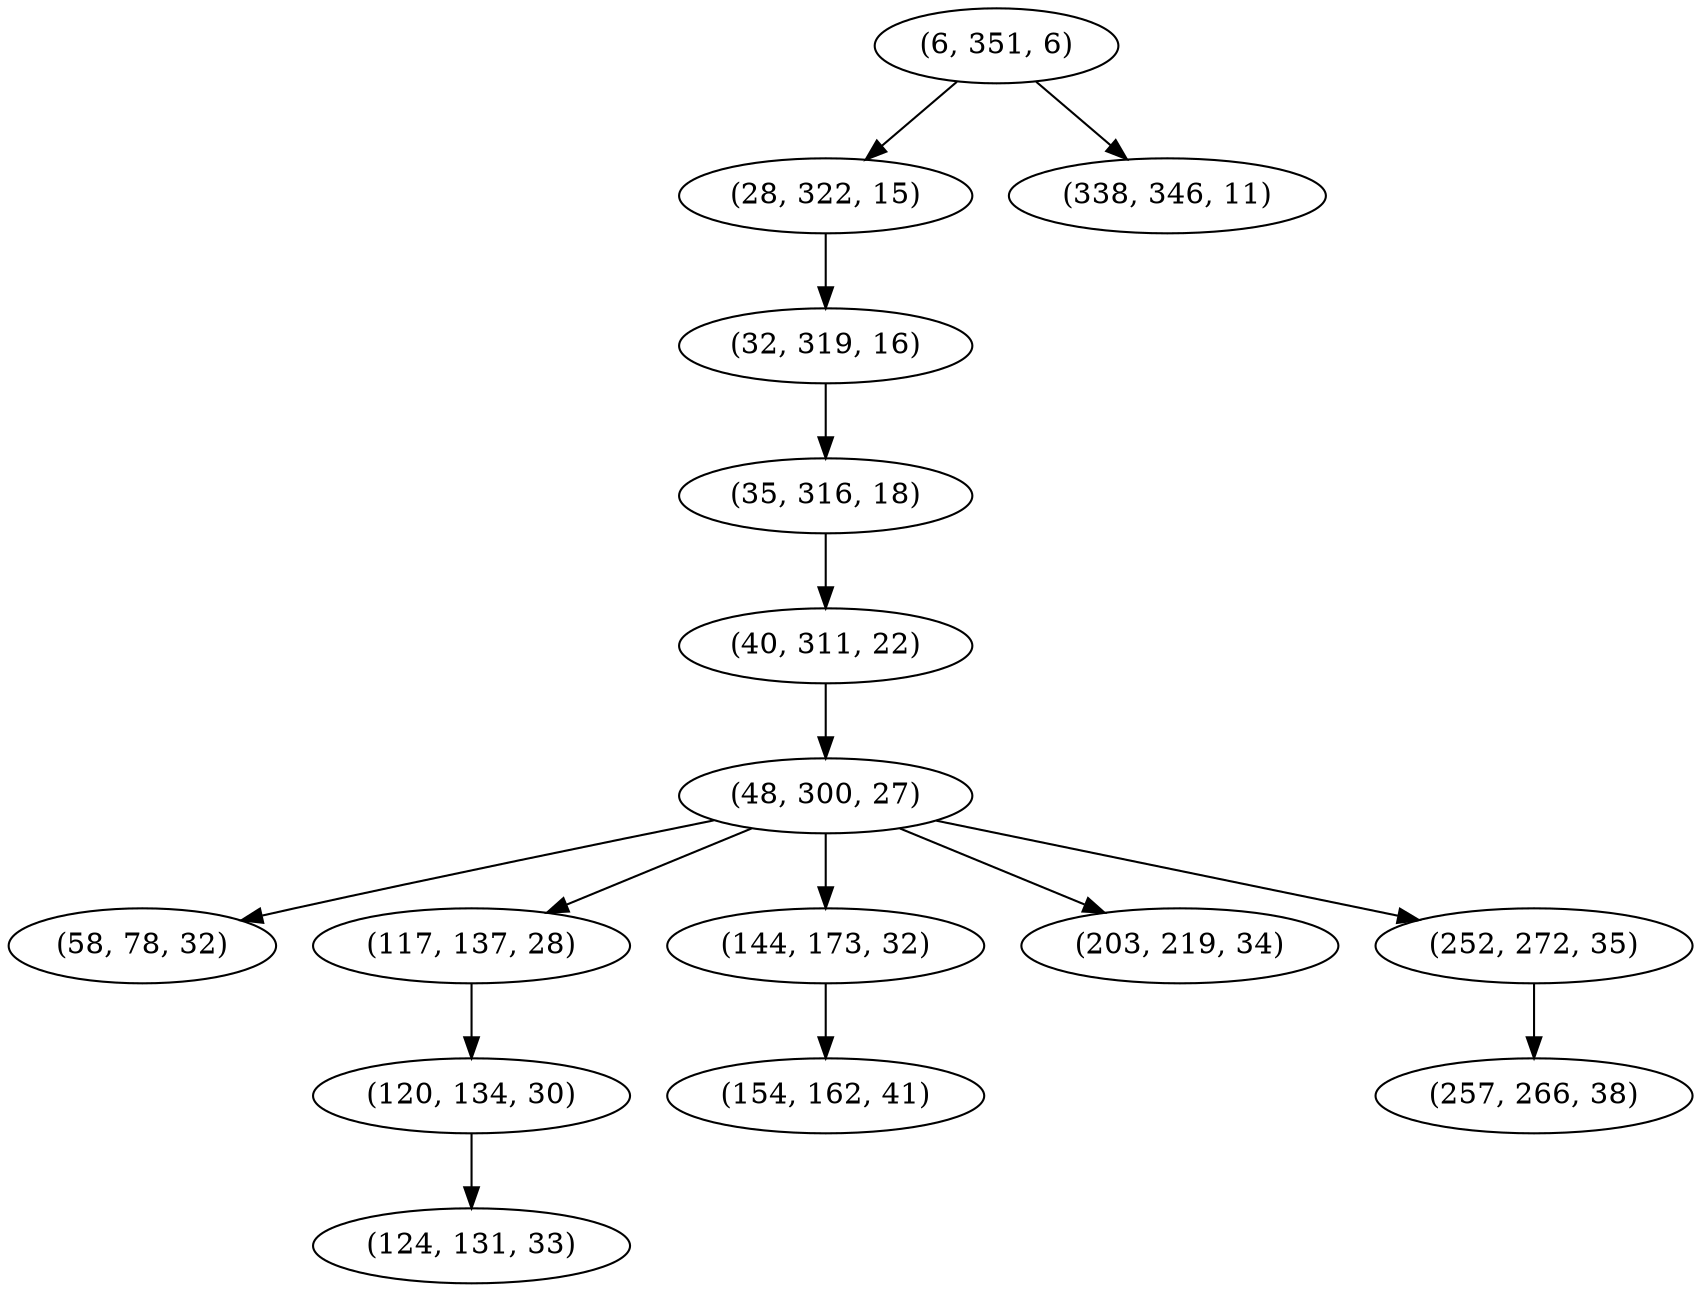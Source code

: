 digraph tree {
    "(6, 351, 6)";
    "(28, 322, 15)";
    "(32, 319, 16)";
    "(35, 316, 18)";
    "(40, 311, 22)";
    "(48, 300, 27)";
    "(58, 78, 32)";
    "(117, 137, 28)";
    "(120, 134, 30)";
    "(124, 131, 33)";
    "(144, 173, 32)";
    "(154, 162, 41)";
    "(203, 219, 34)";
    "(252, 272, 35)";
    "(257, 266, 38)";
    "(338, 346, 11)";
    "(6, 351, 6)" -> "(28, 322, 15)";
    "(6, 351, 6)" -> "(338, 346, 11)";
    "(28, 322, 15)" -> "(32, 319, 16)";
    "(32, 319, 16)" -> "(35, 316, 18)";
    "(35, 316, 18)" -> "(40, 311, 22)";
    "(40, 311, 22)" -> "(48, 300, 27)";
    "(48, 300, 27)" -> "(58, 78, 32)";
    "(48, 300, 27)" -> "(117, 137, 28)";
    "(48, 300, 27)" -> "(144, 173, 32)";
    "(48, 300, 27)" -> "(203, 219, 34)";
    "(48, 300, 27)" -> "(252, 272, 35)";
    "(117, 137, 28)" -> "(120, 134, 30)";
    "(120, 134, 30)" -> "(124, 131, 33)";
    "(144, 173, 32)" -> "(154, 162, 41)";
    "(252, 272, 35)" -> "(257, 266, 38)";
}
